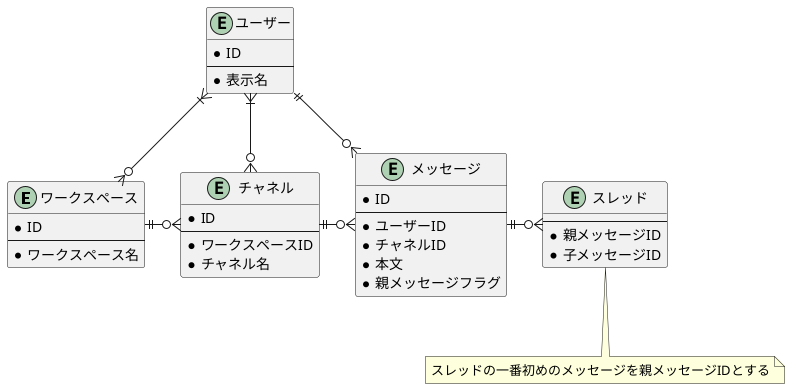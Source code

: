 @startuml

' hide the spot
' hide circle

' avoid problems with angled crows feet
' skinparam linetype ortho

entity "ワークスペース" {
    *ID
    --
    *ワークスペース名
}

entity "チャネル" {
    *ID
    --
    *ワークスペースID
    *チャネル名
}

entity "メッセージ" {
    *ID
    --
    *ユーザーID
    *チャネルID
    *本文
    *親メッセージフラグ
}

entity "スレッド" {
    --
    *親メッセージID
    *子メッセージID
}


entity "ユーザー" {
    *ID
    --
    *表示名
}

ワークスペース ||-r-o{ チャネル
チャネル ||-r-o{ メッセージ
メッセージ ||-r-o{ スレッド
ユーザー }|-d-o{ ワークスペース
ユーザー }|-d-o{ チャネル
ユーザー ||-d-o{ メッセージ

note bottom of スレッド : スレッドの一番初めのメッセージを親メッセージIDとする

@enduml